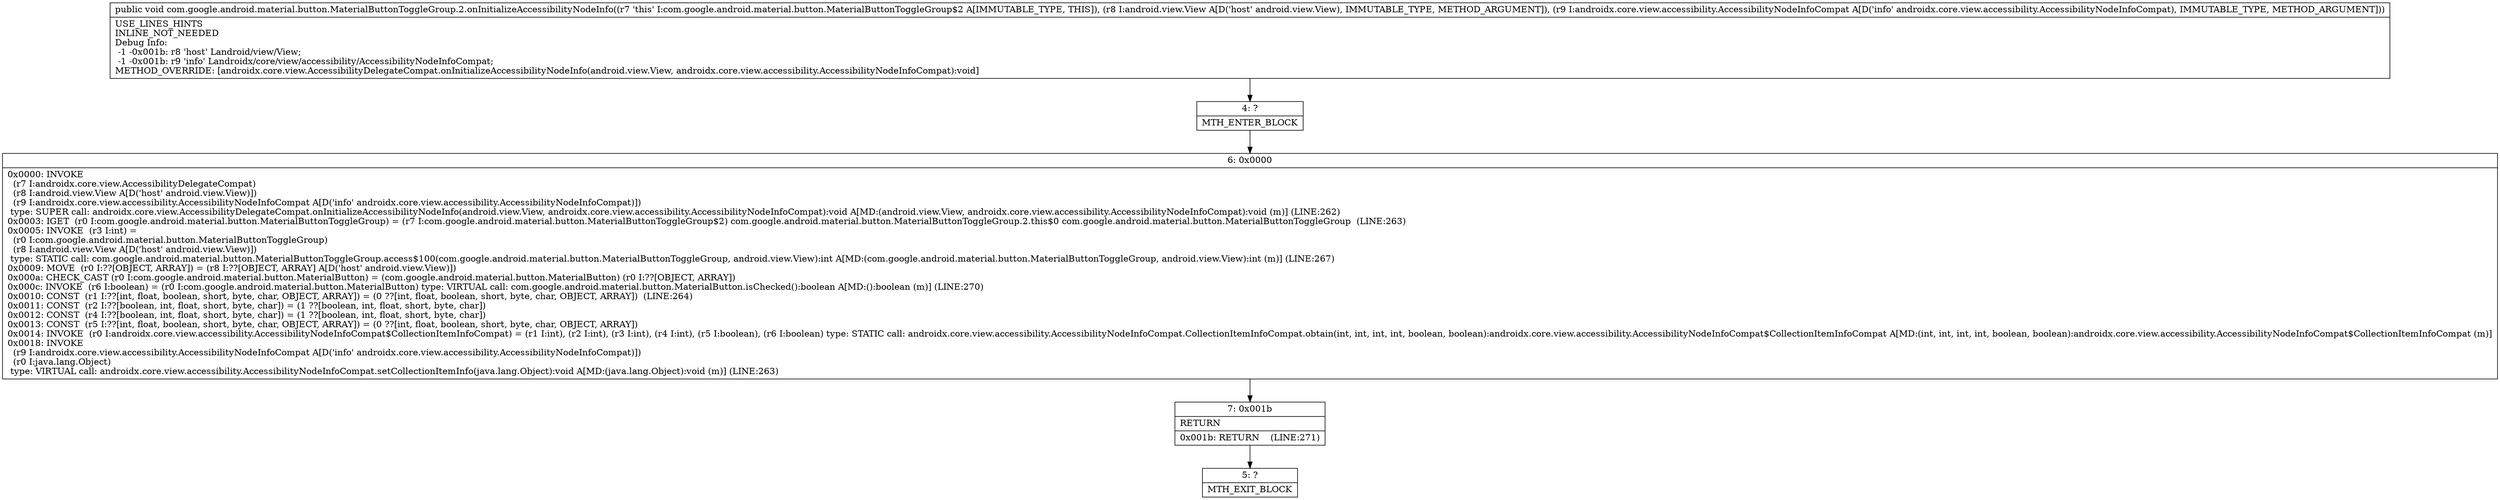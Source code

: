 digraph "CFG forcom.google.android.material.button.MaterialButtonToggleGroup.2.onInitializeAccessibilityNodeInfo(Landroid\/view\/View;Landroidx\/core\/view\/accessibility\/AccessibilityNodeInfoCompat;)V" {
Node_4 [shape=record,label="{4\:\ ?|MTH_ENTER_BLOCK\l}"];
Node_6 [shape=record,label="{6\:\ 0x0000|0x0000: INVOKE  \l  (r7 I:androidx.core.view.AccessibilityDelegateCompat)\l  (r8 I:android.view.View A[D('host' android.view.View)])\l  (r9 I:androidx.core.view.accessibility.AccessibilityNodeInfoCompat A[D('info' androidx.core.view.accessibility.AccessibilityNodeInfoCompat)])\l type: SUPER call: androidx.core.view.AccessibilityDelegateCompat.onInitializeAccessibilityNodeInfo(android.view.View, androidx.core.view.accessibility.AccessibilityNodeInfoCompat):void A[MD:(android.view.View, androidx.core.view.accessibility.AccessibilityNodeInfoCompat):void (m)] (LINE:262)\l0x0003: IGET  (r0 I:com.google.android.material.button.MaterialButtonToggleGroup) = (r7 I:com.google.android.material.button.MaterialButtonToggleGroup$2) com.google.android.material.button.MaterialButtonToggleGroup.2.this$0 com.google.android.material.button.MaterialButtonToggleGroup  (LINE:263)\l0x0005: INVOKE  (r3 I:int) = \l  (r0 I:com.google.android.material.button.MaterialButtonToggleGroup)\l  (r8 I:android.view.View A[D('host' android.view.View)])\l type: STATIC call: com.google.android.material.button.MaterialButtonToggleGroup.access$100(com.google.android.material.button.MaterialButtonToggleGroup, android.view.View):int A[MD:(com.google.android.material.button.MaterialButtonToggleGroup, android.view.View):int (m)] (LINE:267)\l0x0009: MOVE  (r0 I:??[OBJECT, ARRAY]) = (r8 I:??[OBJECT, ARRAY] A[D('host' android.view.View)]) \l0x000a: CHECK_CAST (r0 I:com.google.android.material.button.MaterialButton) = (com.google.android.material.button.MaterialButton) (r0 I:??[OBJECT, ARRAY]) \l0x000c: INVOKE  (r6 I:boolean) = (r0 I:com.google.android.material.button.MaterialButton) type: VIRTUAL call: com.google.android.material.button.MaterialButton.isChecked():boolean A[MD:():boolean (m)] (LINE:270)\l0x0010: CONST  (r1 I:??[int, float, boolean, short, byte, char, OBJECT, ARRAY]) = (0 ??[int, float, boolean, short, byte, char, OBJECT, ARRAY])  (LINE:264)\l0x0011: CONST  (r2 I:??[boolean, int, float, short, byte, char]) = (1 ??[boolean, int, float, short, byte, char]) \l0x0012: CONST  (r4 I:??[boolean, int, float, short, byte, char]) = (1 ??[boolean, int, float, short, byte, char]) \l0x0013: CONST  (r5 I:??[int, float, boolean, short, byte, char, OBJECT, ARRAY]) = (0 ??[int, float, boolean, short, byte, char, OBJECT, ARRAY]) \l0x0014: INVOKE  (r0 I:androidx.core.view.accessibility.AccessibilityNodeInfoCompat$CollectionItemInfoCompat) = (r1 I:int), (r2 I:int), (r3 I:int), (r4 I:int), (r5 I:boolean), (r6 I:boolean) type: STATIC call: androidx.core.view.accessibility.AccessibilityNodeInfoCompat.CollectionItemInfoCompat.obtain(int, int, int, int, boolean, boolean):androidx.core.view.accessibility.AccessibilityNodeInfoCompat$CollectionItemInfoCompat A[MD:(int, int, int, int, boolean, boolean):androidx.core.view.accessibility.AccessibilityNodeInfoCompat$CollectionItemInfoCompat (m)]\l0x0018: INVOKE  \l  (r9 I:androidx.core.view.accessibility.AccessibilityNodeInfoCompat A[D('info' androidx.core.view.accessibility.AccessibilityNodeInfoCompat)])\l  (r0 I:java.lang.Object)\l type: VIRTUAL call: androidx.core.view.accessibility.AccessibilityNodeInfoCompat.setCollectionItemInfo(java.lang.Object):void A[MD:(java.lang.Object):void (m)] (LINE:263)\l}"];
Node_7 [shape=record,label="{7\:\ 0x001b|RETURN\l|0x001b: RETURN    (LINE:271)\l}"];
Node_5 [shape=record,label="{5\:\ ?|MTH_EXIT_BLOCK\l}"];
MethodNode[shape=record,label="{public void com.google.android.material.button.MaterialButtonToggleGroup.2.onInitializeAccessibilityNodeInfo((r7 'this' I:com.google.android.material.button.MaterialButtonToggleGroup$2 A[IMMUTABLE_TYPE, THIS]), (r8 I:android.view.View A[D('host' android.view.View), IMMUTABLE_TYPE, METHOD_ARGUMENT]), (r9 I:androidx.core.view.accessibility.AccessibilityNodeInfoCompat A[D('info' androidx.core.view.accessibility.AccessibilityNodeInfoCompat), IMMUTABLE_TYPE, METHOD_ARGUMENT]))  | USE_LINES_HINTS\lINLINE_NOT_NEEDED\lDebug Info:\l  \-1 \-0x001b: r8 'host' Landroid\/view\/View;\l  \-1 \-0x001b: r9 'info' Landroidx\/core\/view\/accessibility\/AccessibilityNodeInfoCompat;\lMETHOD_OVERRIDE: [androidx.core.view.AccessibilityDelegateCompat.onInitializeAccessibilityNodeInfo(android.view.View, androidx.core.view.accessibility.AccessibilityNodeInfoCompat):void]\l}"];
MethodNode -> Node_4;Node_4 -> Node_6;
Node_6 -> Node_7;
Node_7 -> Node_5;
}

